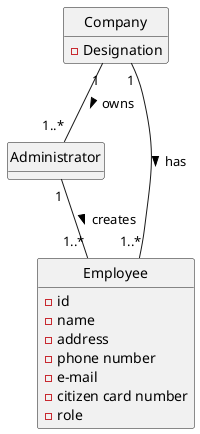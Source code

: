 @startuml
hide methods
hide circles

class Administrator{
}

class Company{
- Designation
}

class Employee{
-id
-name
-address
-phone number
-e-mail
-citizen card number
-role
}

Company"1" -- "1..*"Employee : > has
Company"1" -- "1..*"Administrator: > owns
Administrator"1" --"1..*"Employee : > creates


@enduml